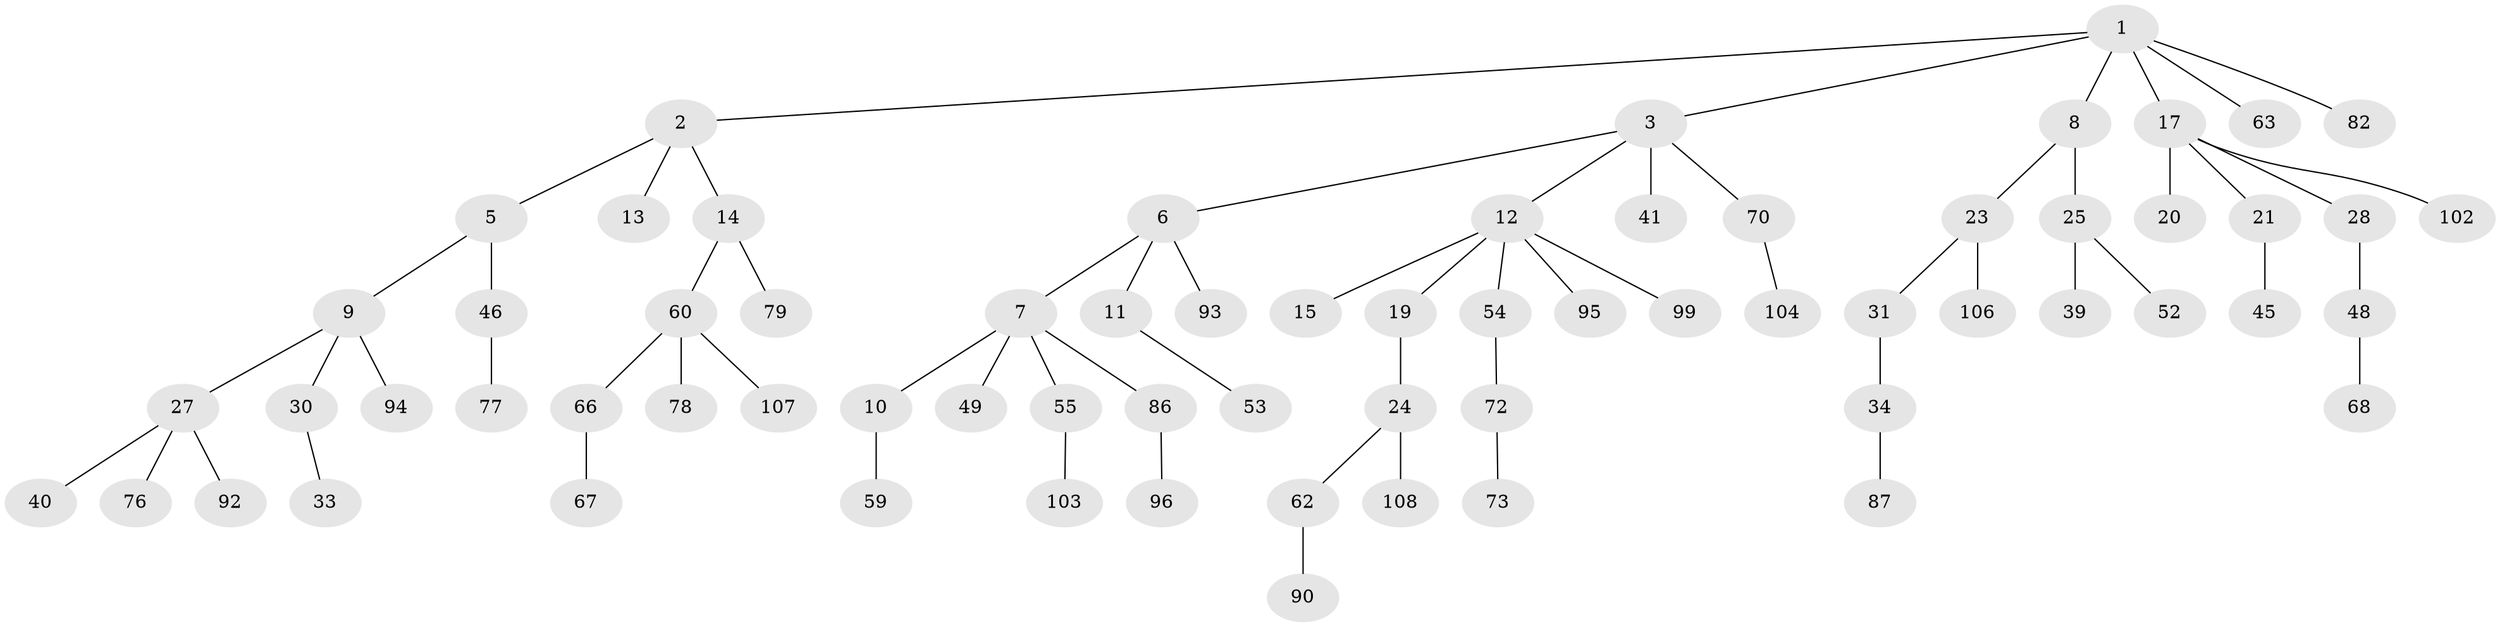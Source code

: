 // original degree distribution, {7: 0.009259259259259259, 4: 0.06481481481481481, 5: 0.027777777777777776, 2: 0.25, 3: 0.1388888888888889, 6: 0.018518518518518517, 1: 0.49074074074074076}
// Generated by graph-tools (version 1.1) at 2025/42/03/06/25 10:42:06]
// undirected, 68 vertices, 67 edges
graph export_dot {
graph [start="1"]
  node [color=gray90,style=filled];
  1 [super="+18"];
  2 [super="+4"];
  3 [super="+51"];
  5 [super="+29"];
  6 [super="+16"];
  7 [super="+36"];
  8;
  9 [super="+22"];
  10 [super="+58"];
  11 [super="+38"];
  12 [super="+64"];
  13;
  14 [super="+43"];
  15 [super="+37"];
  17 [super="+35"];
  19 [super="+44"];
  20 [super="+97"];
  21 [super="+42"];
  23 [super="+26"];
  24 [super="+50"];
  25 [super="+89"];
  27 [super="+74"];
  28 [super="+61"];
  30 [super="+32"];
  31;
  33 [super="+88"];
  34 [super="+57"];
  39;
  40 [super="+47"];
  41 [super="+84"];
  45 [super="+56"];
  46;
  48 [super="+83"];
  49;
  52 [super="+65"];
  53;
  54 [super="+100"];
  55 [super="+69"];
  59 [super="+75"];
  60 [super="+71"];
  62;
  63;
  66 [super="+98"];
  67;
  68 [super="+91"];
  70 [super="+85"];
  72 [super="+81"];
  73;
  76;
  77 [super="+80"];
  78;
  79;
  82;
  86 [super="+101"];
  87;
  90;
  92;
  93;
  94 [super="+105"];
  95;
  96;
  99;
  102;
  103;
  104;
  106;
  107;
  108;
  1 -- 2;
  1 -- 3;
  1 -- 8;
  1 -- 17;
  1 -- 63;
  1 -- 82;
  2 -- 13;
  2 -- 14;
  2 -- 5;
  3 -- 6;
  3 -- 12;
  3 -- 41;
  3 -- 70;
  5 -- 9;
  5 -- 46;
  6 -- 7;
  6 -- 11;
  6 -- 93;
  7 -- 10;
  7 -- 86;
  7 -- 49;
  7 -- 55;
  8 -- 23;
  8 -- 25;
  9 -- 94;
  9 -- 27;
  9 -- 30;
  10 -- 59;
  11 -- 53;
  12 -- 15;
  12 -- 19;
  12 -- 54;
  12 -- 99;
  12 -- 95;
  14 -- 60;
  14 -- 79;
  17 -- 20;
  17 -- 21;
  17 -- 28;
  17 -- 102;
  19 -- 24;
  21 -- 45;
  23 -- 31;
  23 -- 106;
  24 -- 62;
  24 -- 108;
  25 -- 39;
  25 -- 52;
  27 -- 40;
  27 -- 92;
  27 -- 76;
  28 -- 48;
  30 -- 33;
  31 -- 34;
  34 -- 87;
  46 -- 77;
  48 -- 68;
  54 -- 72;
  55 -- 103;
  60 -- 66;
  60 -- 78;
  60 -- 107;
  62 -- 90;
  66 -- 67;
  70 -- 104;
  72 -- 73;
  86 -- 96;
}
